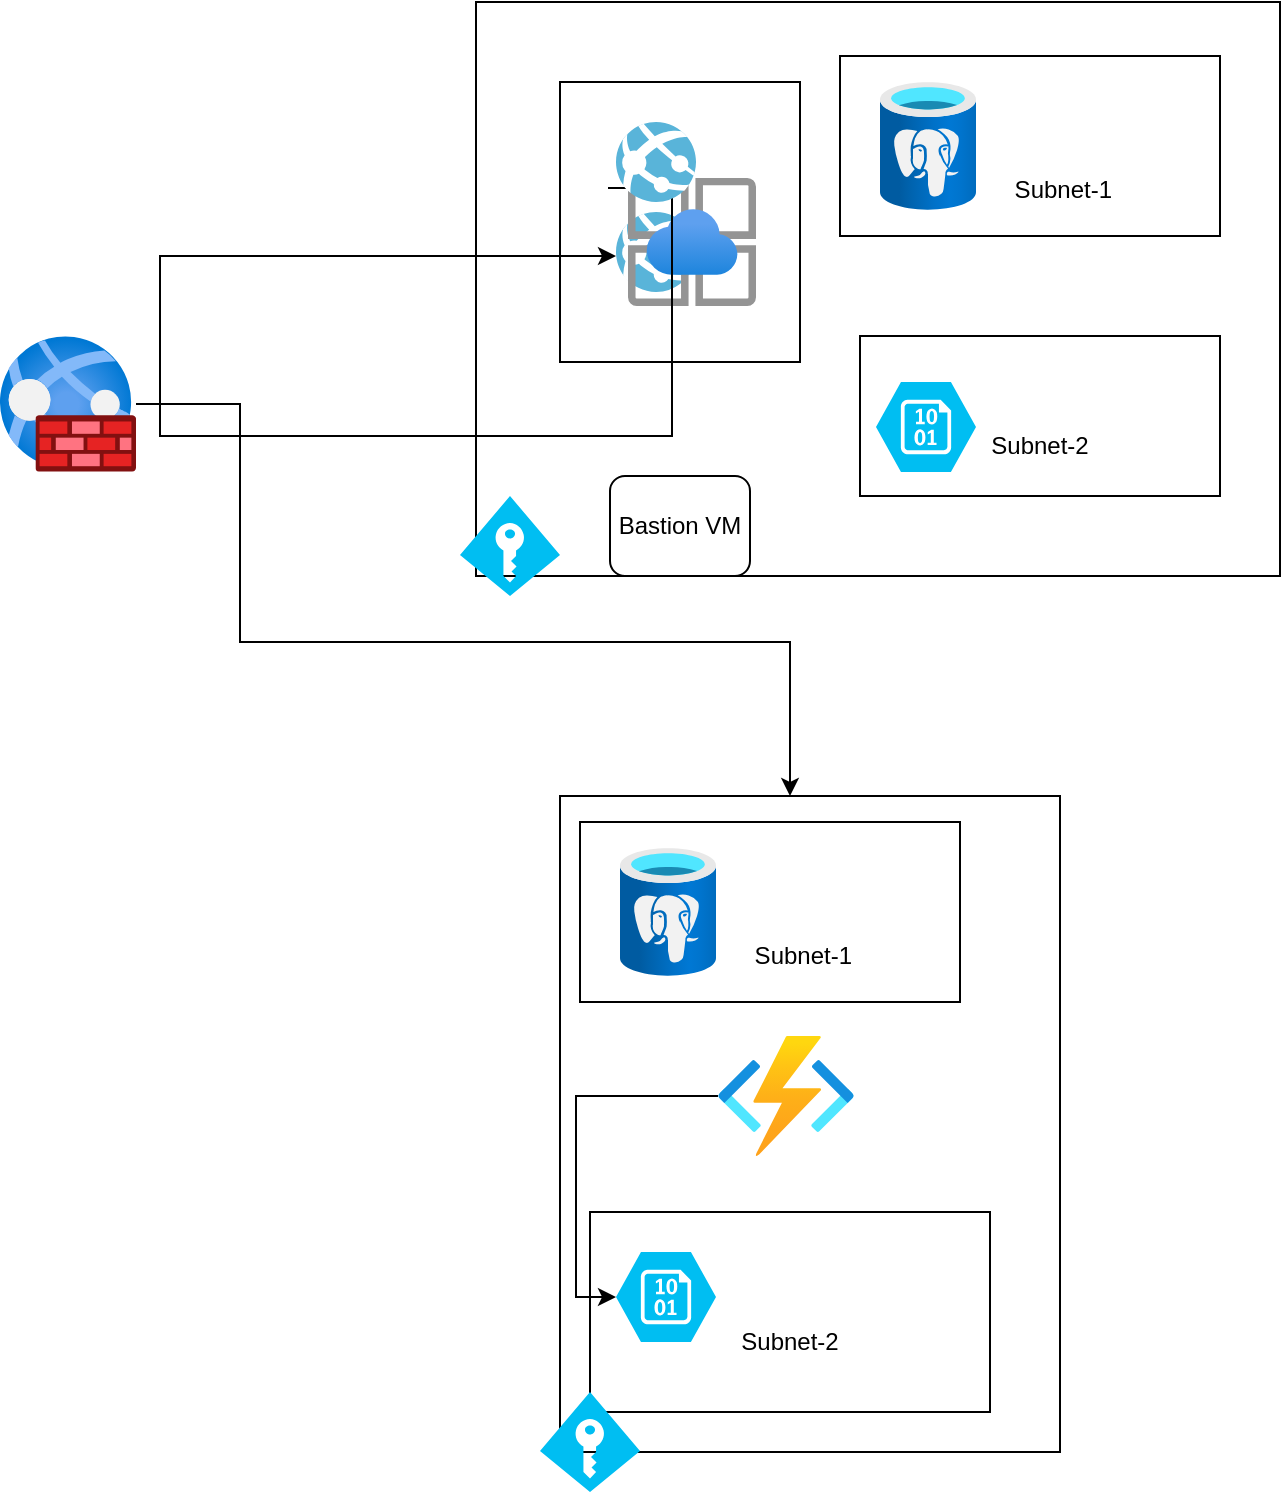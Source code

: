 <mxfile version="16.5.6" type="device" pages="2"><diagram id="dsaz2gJZ690iCCS3LOte" name="Page-1"><mxGraphModel dx="2272" dy="804" grid="1" gridSize="10" guides="1" tooltips="1" connect="1" arrows="1" fold="1" page="1" pageScale="1" pageWidth="850" pageHeight="1100" math="0" shadow="0"><root><mxCell id="0"/><mxCell id="1" parent="0"/><mxCell id="Hgi2fPtrQG-g5OFMJLaY-6" value="" style="rounded=0;whiteSpace=wrap;html=1;" vertex="1" parent="1"><mxGeometry x="104" y="520" width="130" height="80" as="geometry"/></mxCell><mxCell id="Hgi2fPtrQG-g5OFMJLaY-7" value="" style="rounded=0;whiteSpace=wrap;html=1;" vertex="1" parent="1"><mxGeometry x="28" y="13" width="402" height="287" as="geometry"/></mxCell><mxCell id="Hgi2fPtrQG-g5OFMJLaY-5" value="" style="rounded=0;whiteSpace=wrap;html=1;" vertex="1" parent="1"><mxGeometry x="70" y="53" width="120" height="140" as="geometry"/></mxCell><mxCell id="VtHXCFqb19gikPVeNunX-35" value="" style="rounded=0;whiteSpace=wrap;html=1;" vertex="1" parent="1"><mxGeometry x="70" y="410" width="250" height="328" as="geometry"/></mxCell><mxCell id="VtHXCFqb19gikPVeNunX-34" value="&lt;br&gt;&lt;br&gt;Subnet-2" style="rounded=0;whiteSpace=wrap;html=1;" vertex="1" parent="1"><mxGeometry x="85" y="618" width="200" height="100" as="geometry"/></mxCell><mxCell id="VtHXCFqb19gikPVeNunX-17" value="&lt;br&gt;&lt;br&gt;&lt;br&gt;&amp;nbsp; &amp;nbsp; &amp;nbsp; &amp;nbsp; &amp;nbsp; Subnet-1" style="rounded=0;whiteSpace=wrap;html=1;" vertex="1" parent="1"><mxGeometry x="80" y="423" width="190" height="90" as="geometry"/></mxCell><mxCell id="VtHXCFqb19gikPVeNunX-3" value="" style="aspect=fixed;html=1;points=[];align=center;image;fontSize=12;image=img/lib/azure2/databases/Azure_Database_PostgreSQL_Server.svg;" vertex="1" parent="1"><mxGeometry x="100" y="436" width="48" height="64" as="geometry"/></mxCell><mxCell id="VtHXCFqb19gikPVeNunX-5" value="Bastion VM" style="rounded=1;whiteSpace=wrap;html=1;" vertex="1" parent="1"><mxGeometry x="95" y="250" width="70" height="50" as="geometry"/></mxCell><mxCell id="VtHXCFqb19gikPVeNunX-15" style="edgeStyle=orthogonalEdgeStyle;rounded=0;orthogonalLoop=1;jettySize=auto;html=1;entryX=0;entryY=0.5;entryDx=0;entryDy=0;entryPerimeter=0;" edge="1" parent="1" source="VtHXCFqb19gikPVeNunX-31" target="VtHXCFqb19gikPVeNunX-18"><mxGeometry relative="1" as="geometry"><mxPoint x="-240" y="385.5" as="targetPoint"/><Array as="points"/></mxGeometry></mxCell><mxCell id="VtHXCFqb19gikPVeNunX-9" value="" style="sketch=0;aspect=fixed;html=1;points=[];align=center;image;fontSize=12;image=img/lib/mscae/App_Services.svg;" vertex="1" parent="1"><mxGeometry x="98" y="118" width="40" height="40" as="geometry"/></mxCell><mxCell id="VtHXCFqb19gikPVeNunX-13" style="edgeStyle=orthogonalEdgeStyle;rounded=0;orthogonalLoop=1;jettySize=auto;html=1;" edge="1" parent="1" source="VtHXCFqb19gikPVeNunX-10" target="VtHXCFqb19gikPVeNunX-9"><mxGeometry relative="1" as="geometry"><mxPoint x="-140" y="200" as="targetPoint"/><Array as="points"><mxPoint x="-130" y="214"/><mxPoint x="-130" y="140"/></Array></mxGeometry></mxCell><mxCell id="VtHXCFqb19gikPVeNunX-33" style="edgeStyle=orthogonalEdgeStyle;rounded=0;orthogonalLoop=1;jettySize=auto;html=1;" edge="1" parent="1" source="VtHXCFqb19gikPVeNunX-10" target="VtHXCFqb19gikPVeNunX-35"><mxGeometry relative="1" as="geometry"><Array as="points"><mxPoint x="-90" y="214"/><mxPoint x="-90" y="333"/><mxPoint x="185" y="333"/></Array></mxGeometry></mxCell><mxCell id="VtHXCFqb19gikPVeNunX-10" value="" style="aspect=fixed;html=1;points=[];align=center;image;fontSize=12;image=img/lib/azure2/networking/Web_Application_Firewall_Policies_WAF.svg;" vertex="1" parent="1"><mxGeometry x="-210" y="180" width="68" height="68" as="geometry"/></mxCell><mxCell id="VtHXCFqb19gikPVeNunX-18" value="" style="verticalLabelPosition=bottom;html=1;verticalAlign=top;align=center;strokeColor=none;fillColor=#00BEF2;shape=mxgraph.azure.storage_blob;" vertex="1" parent="1"><mxGeometry x="98" y="638" width="50" height="45" as="geometry"/></mxCell><mxCell id="VtHXCFqb19gikPVeNunX-7" value="" style="aspect=fixed;html=1;points=[];align=center;image;fontSize=12;image=img/lib/azure2/app_services/App_Service_Environments.svg;" vertex="1" parent="1"><mxGeometry x="104" y="101" width="64" height="64" as="geometry"/></mxCell><mxCell id="VtHXCFqb19gikPVeNunX-27" value="" style="edgeStyle=orthogonalEdgeStyle;rounded=0;orthogonalLoop=1;jettySize=auto;html=1;entryX=-0.1;entryY=0.825;entryDx=0;entryDy=0;entryPerimeter=0;endArrow=none;" edge="1" parent="1" source="VtHXCFqb19gikPVeNunX-10" target="VtHXCFqb19gikPVeNunX-12"><mxGeometry relative="1" as="geometry"><mxPoint x="-142" y="214" as="sourcePoint"/><mxPoint x="77.024" y="269.024" as="targetPoint"/><Array as="points"><mxPoint x="-130" y="214"/><mxPoint x="-130" y="230"/><mxPoint x="126" y="230"/></Array></mxGeometry></mxCell><mxCell id="VtHXCFqb19gikPVeNunX-31" value="" style="aspect=fixed;html=1;points=[];align=center;image;fontSize=12;image=img/lib/azure2/compute/Function_Apps.svg;" vertex="1" parent="1"><mxGeometry x="149" y="530" width="68" height="60" as="geometry"/></mxCell><mxCell id="VtHXCFqb19gikPVeNunX-32" value="" style="verticalLabelPosition=bottom;html=1;verticalAlign=top;align=center;strokeColor=none;fillColor=#00BEF2;shape=mxgraph.azure.access_control;" vertex="1" parent="1"><mxGeometry x="20" y="260" width="50" height="50" as="geometry"/></mxCell><mxCell id="Hgi2fPtrQG-g5OFMJLaY-1" value="&lt;br&gt;&lt;br&gt;Subnet-2" style="rounded=0;whiteSpace=wrap;html=1;" vertex="1" parent="1"><mxGeometry x="220" y="180" width="180" height="80" as="geometry"/></mxCell><mxCell id="Hgi2fPtrQG-g5OFMJLaY-2" value="&lt;br&gt;&lt;br&gt;&lt;br&gt;&amp;nbsp; &amp;nbsp; &amp;nbsp; &amp;nbsp; &amp;nbsp; Subnet-1" style="rounded=0;whiteSpace=wrap;html=1;" vertex="1" parent="1"><mxGeometry x="210" y="40" width="190" height="90" as="geometry"/></mxCell><mxCell id="Hgi2fPtrQG-g5OFMJLaY-3" value="" style="aspect=fixed;html=1;points=[];align=center;image;fontSize=12;image=img/lib/azure2/databases/Azure_Database_PostgreSQL_Server.svg;" vertex="1" parent="1"><mxGeometry x="230" y="53" width="48" height="64" as="geometry"/></mxCell><mxCell id="Hgi2fPtrQG-g5OFMJLaY-4" value="" style="verticalLabelPosition=bottom;html=1;verticalAlign=top;align=center;strokeColor=none;fillColor=#00BEF2;shape=mxgraph.azure.storage_blob;" vertex="1" parent="1"><mxGeometry x="228" y="203" width="50" height="45" as="geometry"/></mxCell><mxCell id="VtHXCFqb19gikPVeNunX-12" value="" style="sketch=0;aspect=fixed;html=1;points=[];align=center;image;fontSize=12;image=img/lib/mscae/App_Services.svg;" vertex="1" parent="1"><mxGeometry x="98" y="73" width="40" height="40" as="geometry"/></mxCell><mxCell id="Hgi2fPtrQG-g5OFMJLaY-8" value="" style="verticalLabelPosition=bottom;html=1;verticalAlign=top;align=center;strokeColor=none;fillColor=#00BEF2;shape=mxgraph.azure.access_control;" vertex="1" parent="1"><mxGeometry x="60" y="708" width="50" height="50" as="geometry"/></mxCell></root></mxGraphModel></diagram><diagram id="yEwjUES-LC9dezsz2VsK" name="Page-2"><mxGraphModel dx="1422" dy="804" grid="1" gridSize="10" guides="1" tooltips="1" connect="1" arrows="1" fold="1" page="1" pageScale="1" pageWidth="850" pageHeight="1100" math="0" shadow="0"><root><mxCell id="tEjUQSLl6FsLQJzqTyvd-0"/><mxCell id="tEjUQSLl6FsLQJzqTyvd-1" parent="tEjUQSLl6FsLQJzqTyvd-0"/></root></mxGraphModel></diagram></mxfile>